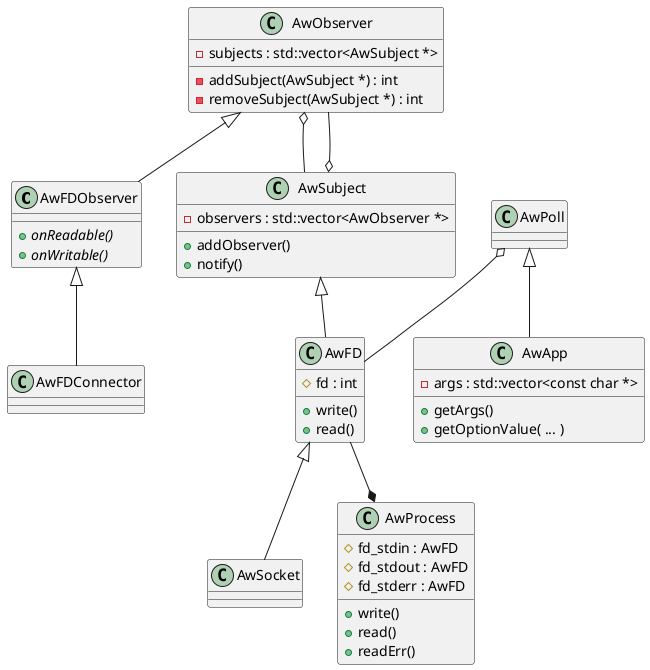@startuml
AwFDObserver <|-- AwFDConnector
AwSubject <|-- AwFD
AwSubject o-- AwObserver
AwFD <|-- AwSocket
AwFD --* AwProcess
AwPoll <|-- AwApp
AwPoll o-- AwFD
AwObserver <|-- AwFDObserver
AwObserver o-- AwSubject

class AwApp {
 +getArgs()
 +getOptionValue( ... )
 -args : std::vector<const char *>
}

class AwFDObserver {
 {abstract} +onReadable()
 {abstract} +onWritable()
}

class AwObserver {
 -subjects : std::vector<AwSubject *>
 -addSubject(AwSubject *) : int
 -removeSubject(AwSubject *) : int
}

class AwSubject {
 +addObserver()
 +notify()
 -observers : std::vector<AwObserver *>
}

class AwFD {
 +write()
 +read()
 #fd : int
}

class AwProcess {
 +write()
 +read()
 +readErr()
 #fd_stdin : AwFD
 #fd_stdout : AwFD
 #fd_stderr : AwFD
}
@enduml

